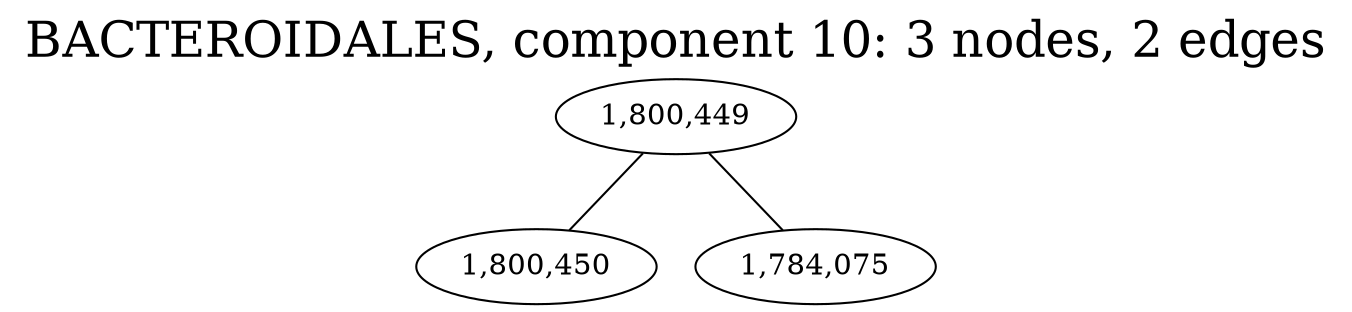 graph BACTEROIDALES_cc10 {
	overlap="prism50";
	outputorder="edgesfirst";
	label="BACTEROIDALES, component 10: 3 nodes, 2 edges";
	labelloc="t";
	fontsize=24;
	"1,800,449" [style="filled", fillcolor="#ffffff", fontcolor="#000000"];
	"1,800,450" [style="filled", fillcolor="#ffffff", fontcolor="#000000"];
	"1,784,075" [style="filled", fillcolor="#ffffff", fontcolor="#000000"];
	"1,800,449" -- "1,800,450";
	"1,800,449" -- "1,784,075";
}